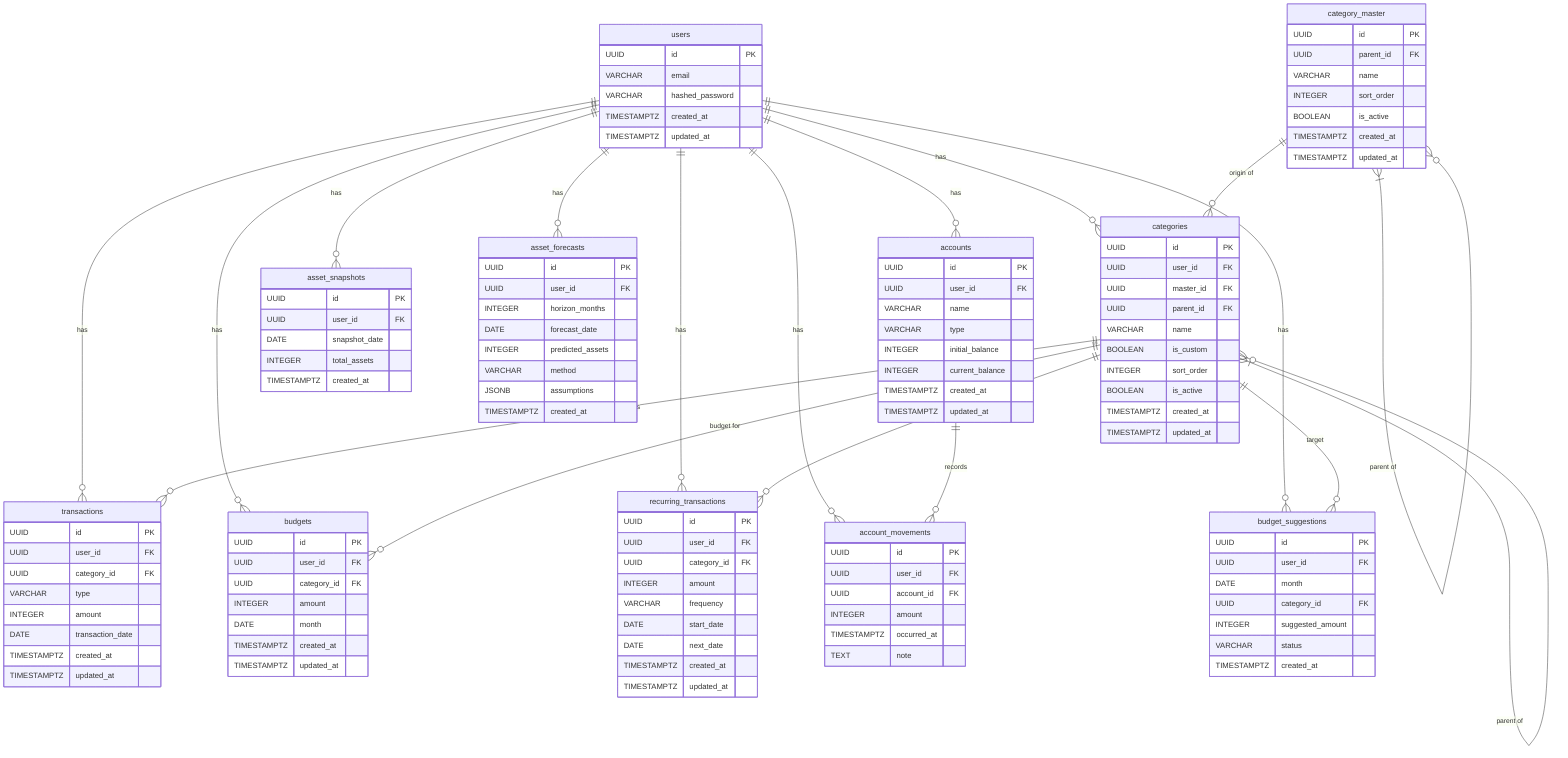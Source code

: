 erDiagram
    users {
        UUID id PK
        VARCHAR email
        VARCHAR hashed_password
        TIMESTAMPTZ created_at
        TIMESTAMPTZ updated_at
    }

    accounts {
        UUID id PK
        UUID user_id FK
        VARCHAR name
        VARCHAR type
        INTEGER initial_balance
        INTEGER current_balance
        TIMESTAMPTZ created_at
        TIMESTAMPTZ updated_at
    }

    category_master {
        UUID id PK
        UUID parent_id FK
        VARCHAR name
        INTEGER sort_order
        BOOLEAN is_active
        TIMESTAMPTZ created_at
        TIMESTAMPTZ updated_at
    }

    categories {
        UUID id PK
        UUID user_id FK
        UUID master_id FK
        UUID parent_id FK
        VARCHAR name
        BOOLEAN is_custom
        INTEGER sort_order
        BOOLEAN is_active
        TIMESTAMPTZ created_at
        TIMESTAMPTZ updated_at
    }

    transactions {
        UUID id PK
        UUID user_id FK
        UUID category_id FK
        VARCHAR type
        INTEGER amount
        DATE transaction_date
        TIMESTAMPTZ created_at
        TIMESTAMPTZ updated_at
    }

    budgets {
        UUID id PK
        UUID user_id FK
        UUID category_id FK
        INTEGER amount
        DATE month
        TIMESTAMPTZ created_at
        TIMESTAMPTZ updated_at
    }

    asset_snapshots {
        UUID id PK
        UUID user_id FK
        DATE snapshot_date
        INTEGER total_assets
        TIMESTAMPTZ created_at
    }

    recurring_transactions {
        UUID id PK
        UUID user_id FK
        UUID category_id FK
        INTEGER amount
        VARCHAR frequency
        DATE start_date
        DATE next_date
        TIMESTAMPTZ created_at
        TIMESTAMPTZ updated_at
    }

    account_movements {
        UUID id PK
        UUID user_id FK
        UUID account_id FK
        INTEGER amount
        TIMESTAMPTZ occurred_at
        TEXT note
    }

    budget_suggestions {
        UUID id PK
        UUID user_id FK
        DATE month
        UUID category_id FK
        INTEGER suggested_amount
        VARCHAR status
        TIMESTAMPTZ created_at
    }

    asset_forecasts {
        UUID id PK
        UUID user_id FK
        INTEGER horizon_months
        DATE forecast_date
        INTEGER predicted_assets
        VARCHAR method
        JSONB assumptions
        TIMESTAMPTZ created_at
    }

    %% Relationships
    users ||--o{ accounts : "has"
    users ||--o{ categories : "has"
    users ||--o{ transactions : "has"
    users ||--o{ budgets : "has"
    users ||--o{ asset_snapshots : "has"
    users ||--o{ recurring_transactions : "has"
    users ||--o{ account_movements : "has"
    users ||--o{ budget_suggestions : "has"
    users ||--o{ asset_forecasts : "has"

    accounts ||--o{ account_movements : "records"

    category_master }|--o{ category_master : "parent of"
    category_master ||--o{ categories : "origin of"
    categories }|--o{ categories : "parent of"

    categories ||--o{ transactions : "categorizes"
    categories ||--o{ budgets : "budget for"
    categories ||--o{ recurring_transactions : "for"
    categories ||--o{ budget_suggestions : "target"